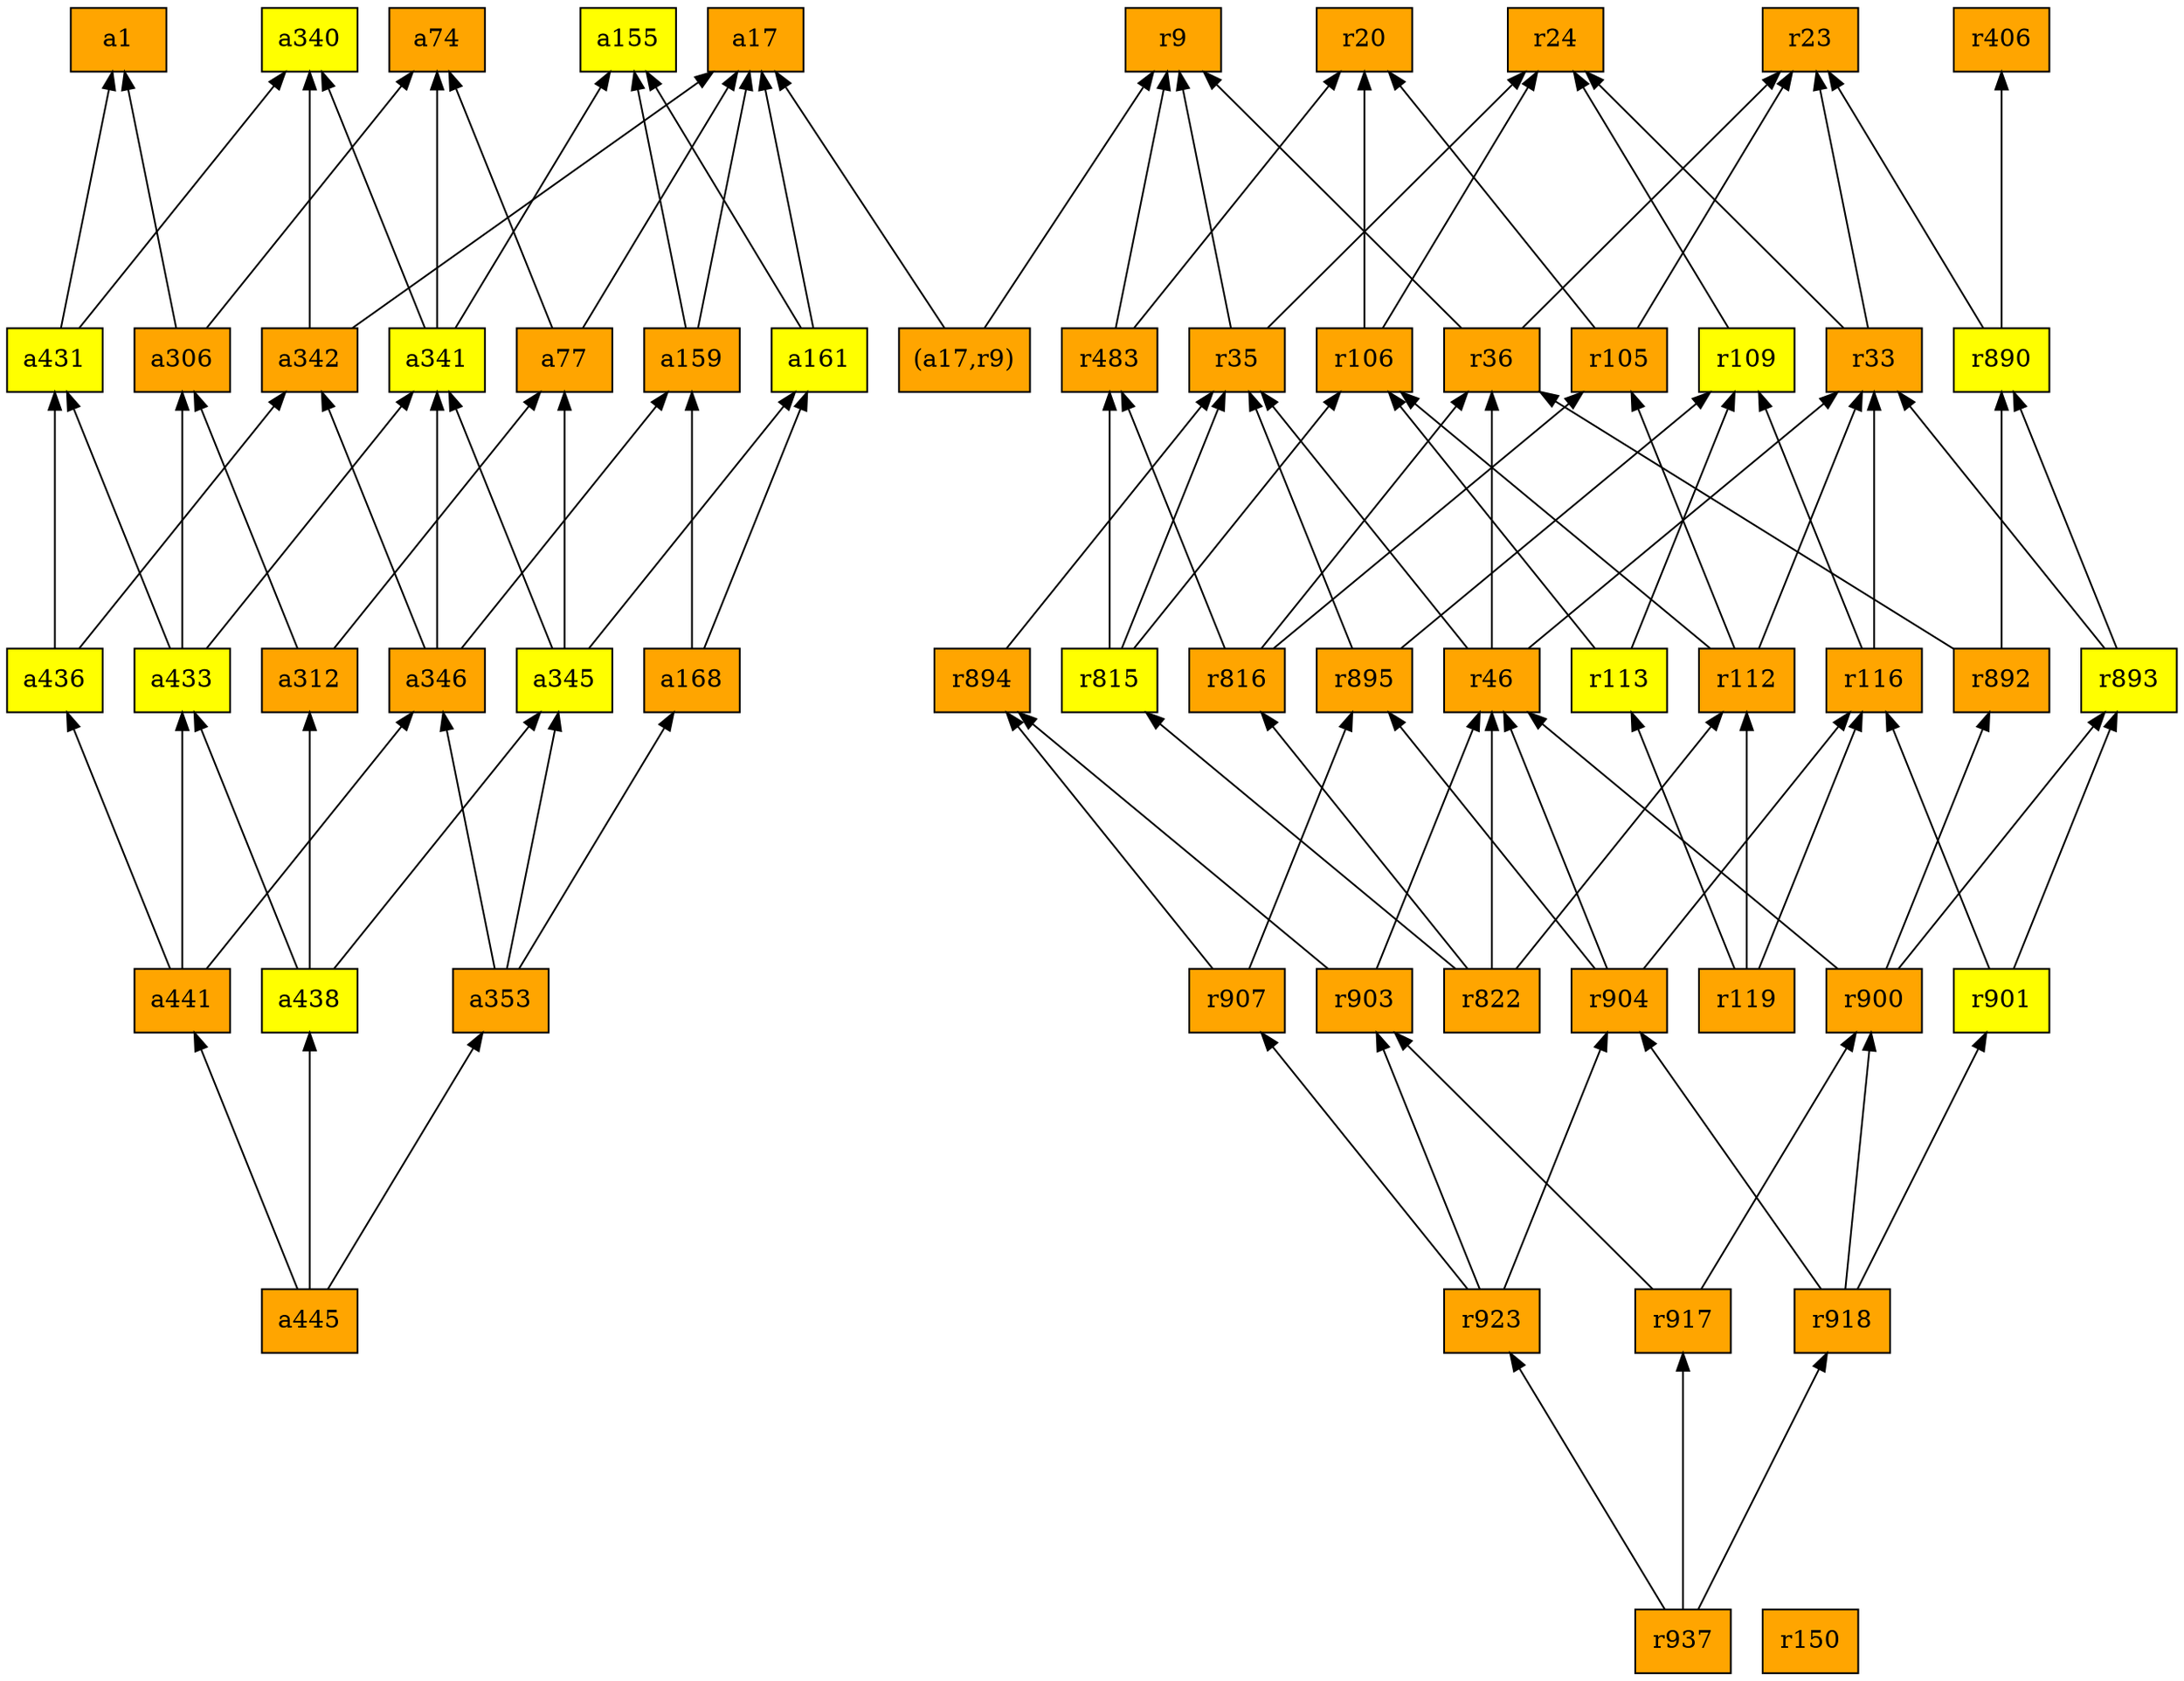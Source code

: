 digraph G {
rankdir=BT;ranksep="2.0";
"a74" [shape=record,fillcolor=orange,style=filled,label="{a74}"];
"a445" [shape=record,fillcolor=orange,style=filled,label="{a445}"];
"r815" [shape=record,fillcolor=yellow,style=filled,label="{r815}"];
"a431" [shape=record,fillcolor=yellow,style=filled,label="{a431}"];
"r937" [shape=record,fillcolor=orange,style=filled,label="{r937}"];
"r105" [shape=record,fillcolor=orange,style=filled,label="{r105}"];
"a77" [shape=record,fillcolor=orange,style=filled,label="{a77}"];
"a438" [shape=record,fillcolor=yellow,style=filled,label="{a438}"];
"a340" [shape=record,fillcolor=yellow,style=filled,label="{a340}"];
"r150" [shape=record,fillcolor=orange,style=filled,label="{r150}"];
"r923" [shape=record,fillcolor=orange,style=filled,label="{r923}"];
"r9" [shape=record,fillcolor=orange,style=filled,label="{r9}"];
"r822" [shape=record,fillcolor=orange,style=filled,label="{r822}"];
"r900" [shape=record,fillcolor=orange,style=filled,label="{r900}"];
"r116" [shape=record,fillcolor=orange,style=filled,label="{r116}"];
"r816" [shape=record,fillcolor=orange,style=filled,label="{r816}"];
"a306" [shape=record,fillcolor=orange,style=filled,label="{a306}"];
"r901" [shape=record,fillcolor=yellow,style=filled,label="{r901}"];
"r35" [shape=record,fillcolor=orange,style=filled,label="{r35}"];
"r24" [shape=record,fillcolor=orange,style=filled,label="{r24}"];
"a441" [shape=record,fillcolor=orange,style=filled,label="{a441}"];
"a353" [shape=record,fillcolor=orange,style=filled,label="{a353}"];
"a161" [shape=record,fillcolor=yellow,style=filled,label="{a161}"];
"r33" [shape=record,fillcolor=orange,style=filled,label="{r33}"];
"r36" [shape=record,fillcolor=orange,style=filled,label="{r36}"];
"r917" [shape=record,fillcolor=orange,style=filled,label="{r917}"];
"a159" [shape=record,fillcolor=orange,style=filled,label="{a159}"];
"r892" [shape=record,fillcolor=orange,style=filled,label="{r892}"];
"r904" [shape=record,fillcolor=orange,style=filled,label="{r904}"];
"a345" [shape=record,fillcolor=yellow,style=filled,label="{a345}"];
"r890" [shape=record,fillcolor=yellow,style=filled,label="{r890}"];
"r112" [shape=record,fillcolor=orange,style=filled,label="{r112}"];
"a168" [shape=record,fillcolor=orange,style=filled,label="{a168}"];
"a433" [shape=record,fillcolor=yellow,style=filled,label="{a433}"];
"r903" [shape=record,fillcolor=orange,style=filled,label="{r903}"];
"r106" [shape=record,fillcolor=orange,style=filled,label="{r106}"];
"a342" [shape=record,fillcolor=orange,style=filled,label="{a342}"];
"a312" [shape=record,fillcolor=orange,style=filled,label="{a312}"];
"a17" [shape=record,fillcolor=orange,style=filled,label="{a17}"];
"r483" [shape=record,fillcolor=orange,style=filled,label="{r483}"];
"r113" [shape=record,fillcolor=yellow,style=filled,label="{r113}"];
"r119" [shape=record,fillcolor=orange,style=filled,label="{r119}"];
"r895" [shape=record,fillcolor=orange,style=filled,label="{r895}"];
"r907" [shape=record,fillcolor=orange,style=filled,label="{r907}"];
"r406" [shape=record,fillcolor=orange,style=filled,label="{r406}"];
"a341" [shape=record,fillcolor=yellow,style=filled,label="{a341}"];
"r893" [shape=record,fillcolor=yellow,style=filled,label="{r893}"];
"a1" [shape=record,fillcolor=orange,style=filled,label="{a1}"];
"r918" [shape=record,fillcolor=orange,style=filled,label="{r918}"];
"a436" [shape=record,fillcolor=yellow,style=filled,label="{a436}"];
"(a17,r9)" [shape=record,fillcolor=orange,style=filled,label="{(a17,r9)}"];
"a155" [shape=record,fillcolor=yellow,style=filled,label="{a155}"];
"r23" [shape=record,fillcolor=orange,style=filled,label="{r23}"];
"r894" [shape=record,fillcolor=orange,style=filled,label="{r894}"];
"r20" [shape=record,fillcolor=orange,style=filled,label="{r20}"];
"r109" [shape=record,fillcolor=yellow,style=filled,label="{r109}"];
"r46" [shape=record,fillcolor=orange,style=filled,label="{r46}"];
"a346" [shape=record,fillcolor=orange,style=filled,label="{a346}"];
"a445" -> "a438"
"a445" -> "a441"
"a445" -> "a353"
"r815" -> "r106"
"r815" -> "r35"
"r815" -> "r483"
"a431" -> "a1"
"a431" -> "a340"
"r937" -> "r923"
"r937" -> "r917"
"r937" -> "r918"
"r105" -> "r20"
"r105" -> "r23"
"a77" -> "a74"
"a77" -> "a17"
"a438" -> "a312"
"a438" -> "a345"
"a438" -> "a433"
"r923" -> "r903"
"r923" -> "r904"
"r923" -> "r907"
"r822" -> "r816"
"r822" -> "r815"
"r822" -> "r46"
"r822" -> "r112"
"r900" -> "r46"
"r900" -> "r892"
"r900" -> "r893"
"r116" -> "r109"
"r116" -> "r33"
"r816" -> "r105"
"r816" -> "r36"
"r816" -> "r483"
"a306" -> "a1"
"a306" -> "a74"
"r901" -> "r116"
"r901" -> "r893"
"r35" -> "r9"
"r35" -> "r24"
"a441" -> "a436"
"a441" -> "a346"
"a441" -> "a433"
"a353" -> "a345"
"a353" -> "a346"
"a353" -> "a168"
"a161" -> "a155"
"a161" -> "a17"
"r33" -> "r24"
"r33" -> "r23"
"r36" -> "r9"
"r36" -> "r23"
"r917" -> "r903"
"r917" -> "r900"
"a159" -> "a155"
"a159" -> "a17"
"r892" -> "r36"
"r892" -> "r890"
"r904" -> "r116"
"r904" -> "r46"
"r904" -> "r895"
"a345" -> "a161"
"a345" -> "a77"
"a345" -> "a341"
"r890" -> "r406"
"r890" -> "r23"
"r112" -> "r106"
"r112" -> "r105"
"r112" -> "r33"
"a168" -> "a159"
"a168" -> "a161"
"a433" -> "a306"
"a433" -> "a431"
"a433" -> "a341"
"r903" -> "r894"
"r903" -> "r46"
"r106" -> "r20"
"r106" -> "r24"
"a342" -> "a340"
"a342" -> "a17"
"a312" -> "a306"
"a312" -> "a77"
"r483" -> "r9"
"r483" -> "r20"
"r113" -> "r106"
"r113" -> "r109"
"r119" -> "r116"
"r119" -> "r113"
"r119" -> "r112"
"r895" -> "r109"
"r895" -> "r35"
"r907" -> "r894"
"r907" -> "r895"
"a341" -> "a340"
"a341" -> "a155"
"a341" -> "a74"
"r893" -> "r33"
"r893" -> "r890"
"r918" -> "r901"
"r918" -> "r904"
"r918" -> "r900"
"a436" -> "a342"
"a436" -> "a431"
"(a17,r9)" -> "r9"
"(a17,r9)" -> "a17"
"r894" -> "r35"
"r109" -> "r24"
"r46" -> "r35"
"r46" -> "r33"
"r46" -> "r36"
"a346" -> "a342"
"a346" -> "a159"
"a346" -> "a341"
}